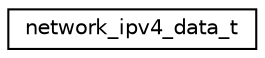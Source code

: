digraph "Graphical Class Hierarchy"
{
 // LATEX_PDF_SIZE
  edge [fontname="Helvetica",fontsize="10",labelfontname="Helvetica",labelfontsize="10"];
  node [fontname="Helvetica",fontsize="10",shape=record];
  rankdir="LR";
  Node0 [label="network_ipv4_data_t",height=0.2,width=0.4,color="black", fillcolor="white", style="filled",URL="$structnetwork__ipv4__data__t.html",tooltip=" "];
}
